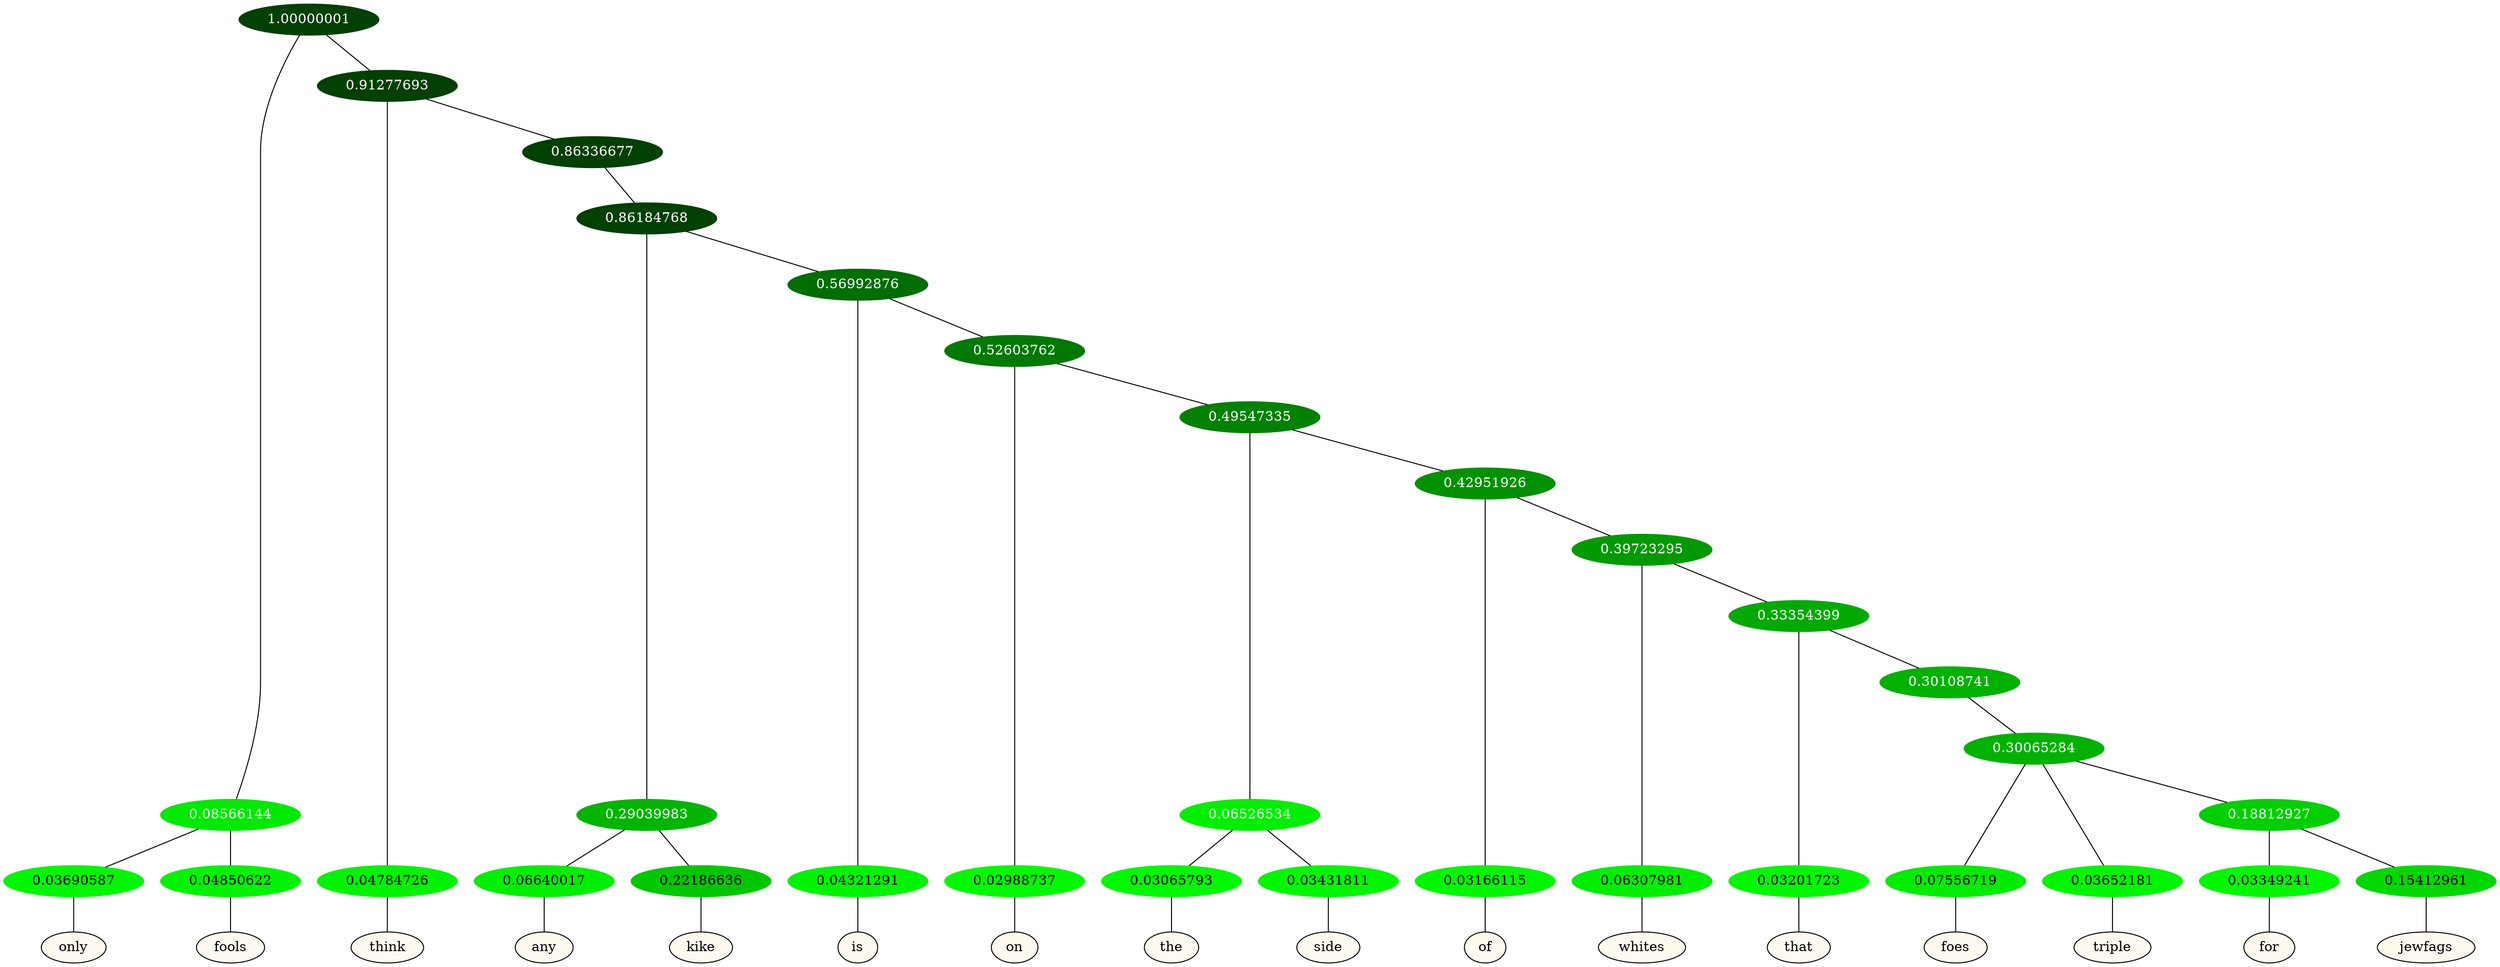 graph {
	node [format=png height=0.15 nodesep=0.001 ordering=out overlap=prism overlap_scaling=0.01 ranksep=0.001 ratio=0.2 style=filled width=0.15]
	{
		rank=same
		a_w_3 [label=only color=black fillcolor=floralwhite style="filled,solid"]
		a_w_4 [label=fools color=black fillcolor=floralwhite style="filled,solid"]
		a_w_5 [label=think color=black fillcolor=floralwhite style="filled,solid"]
		a_w_10 [label=any color=black fillcolor=floralwhite style="filled,solid"]
		a_w_11 [label=kike color=black fillcolor=floralwhite style="filled,solid"]
		a_w_12 [label=is color=black fillcolor=floralwhite style="filled,solid"]
		a_w_14 [label=on color=black fillcolor=floralwhite style="filled,solid"]
		a_w_18 [label=the color=black fillcolor=floralwhite style="filled,solid"]
		a_w_19 [label=side color=black fillcolor=floralwhite style="filled,solid"]
		a_w_20 [label=of color=black fillcolor=floralwhite style="filled,solid"]
		a_w_22 [label=whites color=black fillcolor=floralwhite style="filled,solid"]
		a_w_24 [label=that color=black fillcolor=floralwhite style="filled,solid"]
		a_w_27 [label=foes color=black fillcolor=floralwhite style="filled,solid"]
		a_w_28 [label=triple color=black fillcolor=floralwhite style="filled,solid"]
		a_w_30 [label=for color=black fillcolor=floralwhite style="filled,solid"]
		a_w_31 [label=jewfags color=black fillcolor=floralwhite style="filled,solid"]
	}
	a_n_3 -- a_w_3
	a_n_4 -- a_w_4
	a_n_5 -- a_w_5
	a_n_10 -- a_w_10
	a_n_11 -- a_w_11
	a_n_12 -- a_w_12
	a_n_14 -- a_w_14
	a_n_18 -- a_w_18
	a_n_19 -- a_w_19
	a_n_20 -- a_w_20
	a_n_22 -- a_w_22
	a_n_24 -- a_w_24
	a_n_27 -- a_w_27
	a_n_28 -- a_w_28
	a_n_30 -- a_w_30
	a_n_31 -- a_w_31
	{
		rank=same
		a_n_3 [label=0.03690587 color="0.334 1.000 0.963" fontcolor=black]
		a_n_4 [label=0.04850622 color="0.334 1.000 0.951" fontcolor=black]
		a_n_5 [label=0.04784726 color="0.334 1.000 0.952" fontcolor=black]
		a_n_10 [label=0.06640017 color="0.334 1.000 0.934" fontcolor=black]
		a_n_11 [label=0.22186636 color="0.334 1.000 0.778" fontcolor=black]
		a_n_12 [label=0.04321291 color="0.334 1.000 0.957" fontcolor=black]
		a_n_14 [label=0.02988737 color="0.334 1.000 0.970" fontcolor=black]
		a_n_18 [label=0.03065793 color="0.334 1.000 0.969" fontcolor=black]
		a_n_19 [label=0.03431811 color="0.334 1.000 0.966" fontcolor=black]
		a_n_20 [label=0.03166115 color="0.334 1.000 0.968" fontcolor=black]
		a_n_22 [label=0.06307981 color="0.334 1.000 0.937" fontcolor=black]
		a_n_24 [label=0.03201723 color="0.334 1.000 0.968" fontcolor=black]
		a_n_27 [label=0.07556719 color="0.334 1.000 0.924" fontcolor=black]
		a_n_28 [label=0.03652181 color="0.334 1.000 0.963" fontcolor=black]
		a_n_30 [label=0.03349241 color="0.334 1.000 0.967" fontcolor=black]
		a_n_31 [label=0.15412961 color="0.334 1.000 0.846" fontcolor=black]
	}
	a_n_0 [label=1.00000001 color="0.334 1.000 0.250" fontcolor=grey99]
	a_n_1 [label=0.08566144 color="0.334 1.000 0.914" fontcolor=grey99]
	a_n_0 -- a_n_1
	a_n_2 [label=0.91277693 color="0.334 1.000 0.250" fontcolor=grey99]
	a_n_0 -- a_n_2
	a_n_1 -- a_n_3
	a_n_1 -- a_n_4
	a_n_2 -- a_n_5
	a_n_6 [label=0.86336677 color="0.334 1.000 0.250" fontcolor=grey99]
	a_n_2 -- a_n_6
	a_n_7 [label=0.86184768 color="0.334 1.000 0.250" fontcolor=grey99]
	a_n_6 -- a_n_7
	a_n_8 [label=0.29039983 color="0.334 1.000 0.710" fontcolor=grey99]
	a_n_7 -- a_n_8
	a_n_9 [label=0.56992876 color="0.334 1.000 0.430" fontcolor=grey99]
	a_n_7 -- a_n_9
	a_n_8 -- a_n_10
	a_n_8 -- a_n_11
	a_n_9 -- a_n_12
	a_n_13 [label=0.52603762 color="0.334 1.000 0.474" fontcolor=grey99]
	a_n_9 -- a_n_13
	a_n_13 -- a_n_14
	a_n_15 [label=0.49547335 color="0.334 1.000 0.505" fontcolor=grey99]
	a_n_13 -- a_n_15
	a_n_16 [label=0.06526534 color="0.334 1.000 0.935" fontcolor=grey99]
	a_n_15 -- a_n_16
	a_n_17 [label=0.42951926 color="0.334 1.000 0.570" fontcolor=grey99]
	a_n_15 -- a_n_17
	a_n_16 -- a_n_18
	a_n_16 -- a_n_19
	a_n_17 -- a_n_20
	a_n_21 [label=0.39723295 color="0.334 1.000 0.603" fontcolor=grey99]
	a_n_17 -- a_n_21
	a_n_21 -- a_n_22
	a_n_23 [label=0.33354399 color="0.334 1.000 0.666" fontcolor=grey99]
	a_n_21 -- a_n_23
	a_n_23 -- a_n_24
	a_n_25 [label=0.30108741 color="0.334 1.000 0.699" fontcolor=grey99]
	a_n_23 -- a_n_25
	a_n_26 [label=0.30065284 color="0.334 1.000 0.699" fontcolor=grey99]
	a_n_25 -- a_n_26
	a_n_26 -- a_n_27
	a_n_26 -- a_n_28
	a_n_29 [label=0.18812927 color="0.334 1.000 0.812" fontcolor=grey99]
	a_n_26 -- a_n_29
	a_n_29 -- a_n_30
	a_n_29 -- a_n_31
}
